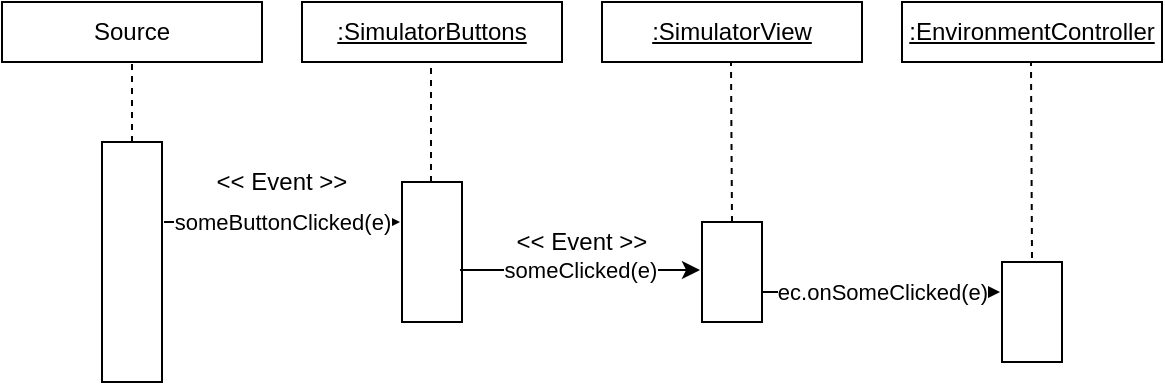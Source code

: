 <mxfile version="12.4.8" type="device"><diagram id="NpRFyo4HgTxcDyLCsUgd" name="Page-1"><mxGraphModel dx="1130" dy="1011" grid="1" gridSize="10" guides="1" tooltips="1" connect="1" arrows="1" fold="1" page="1" pageScale="1" pageWidth="827" pageHeight="1169" math="0" shadow="0"><root><mxCell id="0"/><mxCell id="1" parent="0"/><mxCell id="hF4eAxhrcVgUya2k17Im-30" value="&lt;u&gt;:SimulatorButtons&lt;/u&gt;" style="rounded=0;whiteSpace=wrap;html=1;" vertex="1" parent="1"><mxGeometry x="170" y="20" width="130" height="30" as="geometry"/></mxCell><mxCell id="hF4eAxhrcVgUya2k17Im-31" value="Source" style="rounded=0;whiteSpace=wrap;html=1;" vertex="1" parent="1"><mxGeometry x="20" y="20" width="130" height="30" as="geometry"/></mxCell><mxCell id="hF4eAxhrcVgUya2k17Im-32" value="&lt;u&gt;:SimulatorView&lt;/u&gt;" style="rounded=0;whiteSpace=wrap;html=1;" vertex="1" parent="1"><mxGeometry x="320" y="20" width="130" height="30" as="geometry"/></mxCell><mxCell id="hF4eAxhrcVgUya2k17Im-33" value="&lt;u&gt;:EnvironmentController&lt;/u&gt;" style="rounded=0;whiteSpace=wrap;html=1;" vertex="1" parent="1"><mxGeometry x="470" y="20" width="130" height="30" as="geometry"/></mxCell><mxCell id="hF4eAxhrcVgUya2k17Im-34" value="" style="endArrow=none;dashed=1;html=1;entryX=0.5;entryY=1;entryDx=0;entryDy=0;" edge="1" parent="1" target="hF4eAxhrcVgUya2k17Im-31"><mxGeometry width="50" height="50" relative="1" as="geometry"><mxPoint x="85" y="90" as="sourcePoint"/><mxPoint x="120" y="110" as="targetPoint"/></mxGeometry></mxCell><mxCell id="hF4eAxhrcVgUya2k17Im-35" value="" style="endArrow=none;dashed=1;html=1;entryX=0.5;entryY=1;entryDx=0;entryDy=0;" edge="1" parent="1"><mxGeometry width="50" height="50" relative="1" as="geometry"><mxPoint x="234.5" y="110" as="sourcePoint"/><mxPoint x="234.5" y="50" as="targetPoint"/></mxGeometry></mxCell><mxCell id="hF4eAxhrcVgUya2k17Im-36" value="" style="endArrow=none;dashed=1;html=1;entryX=0.5;entryY=1;entryDx=0;entryDy=0;" edge="1" parent="1"><mxGeometry width="50" height="50" relative="1" as="geometry"><mxPoint x="385" y="130" as="sourcePoint"/><mxPoint x="384.5" y="50" as="targetPoint"/></mxGeometry></mxCell><mxCell id="hF4eAxhrcVgUya2k17Im-37" value="" style="endArrow=none;dashed=1;html=1;entryX=0.5;entryY=1;entryDx=0;entryDy=0;" edge="1" parent="1"><mxGeometry width="50" height="50" relative="1" as="geometry"><mxPoint x="535" y="148" as="sourcePoint"/><mxPoint x="534.5" y="50" as="targetPoint"/></mxGeometry></mxCell><mxCell id="hF4eAxhrcVgUya2k17Im-38" value="" style="rounded=0;whiteSpace=wrap;html=1;" vertex="1" parent="1"><mxGeometry x="70" y="90" width="30" height="120" as="geometry"/></mxCell><mxCell id="hF4eAxhrcVgUya2k17Im-39" value="" style="rounded=0;whiteSpace=wrap;html=1;" vertex="1" parent="1"><mxGeometry x="220" y="110" width="30" height="70" as="geometry"/></mxCell><mxCell id="hF4eAxhrcVgUya2k17Im-40" value="" style="rounded=0;whiteSpace=wrap;html=1;" vertex="1" parent="1"><mxGeometry x="370" y="130" width="30" height="50" as="geometry"/></mxCell><mxCell id="hF4eAxhrcVgUya2k17Im-41" value="" style="rounded=0;whiteSpace=wrap;html=1;" vertex="1" parent="1"><mxGeometry x="520" y="150" width="30" height="50" as="geometry"/></mxCell><mxCell id="hF4eAxhrcVgUya2k17Im-42" value="someButtonClicked(e)" style="endArrow=classic;html=1;" edge="1" parent="1"><mxGeometry width="50" height="50" relative="1" as="geometry"><mxPoint x="101" y="130" as="sourcePoint"/><mxPoint x="219" y="130" as="targetPoint"/></mxGeometry></mxCell><mxCell id="hF4eAxhrcVgUya2k17Im-43" value="&amp;lt;&amp;lt; Event &amp;gt;&amp;gt;" style="text;html=1;strokeColor=none;fillColor=none;align=center;verticalAlign=middle;whiteSpace=wrap;rounded=0;" vertex="1" parent="1"><mxGeometry x="120" y="100" width="80" height="20" as="geometry"/></mxCell><mxCell id="hF4eAxhrcVgUya2k17Im-44" value="someClicked(e)" style="endArrow=classic;html=1;" edge="1" parent="1"><mxGeometry width="50" height="50" relative="1" as="geometry"><mxPoint x="249" y="154" as="sourcePoint"/><mxPoint x="369" y="154" as="targetPoint"/></mxGeometry></mxCell><mxCell id="hF4eAxhrcVgUya2k17Im-45" value="&amp;lt;&amp;lt; Event &amp;gt;&amp;gt;" style="text;html=1;strokeColor=none;fillColor=none;align=center;verticalAlign=middle;whiteSpace=wrap;rounded=0;" vertex="1" parent="1"><mxGeometry x="270" y="130" width="80" height="20" as="geometry"/></mxCell><mxCell id="hF4eAxhrcVgUya2k17Im-46" value="ec.onSomeClicked(e)" style="endArrow=classic;html=1;" edge="1" parent="1"><mxGeometry width="50" height="50" relative="1" as="geometry"><mxPoint x="400" y="165" as="sourcePoint"/><mxPoint x="519" y="165" as="targetPoint"/></mxGeometry></mxCell><mxCell id="hF4eAxhrcVgUya2k17Im-53" style="edgeStyle=orthogonalEdgeStyle;rounded=0;orthogonalLoop=1;jettySize=auto;html=1;exitX=0.5;exitY=1;exitDx=0;exitDy=0;" edge="1" parent="1" source="hF4eAxhrcVgUya2k17Im-41" target="hF4eAxhrcVgUya2k17Im-41"><mxGeometry relative="1" as="geometry"/></mxCell></root></mxGraphModel></diagram></mxfile>
